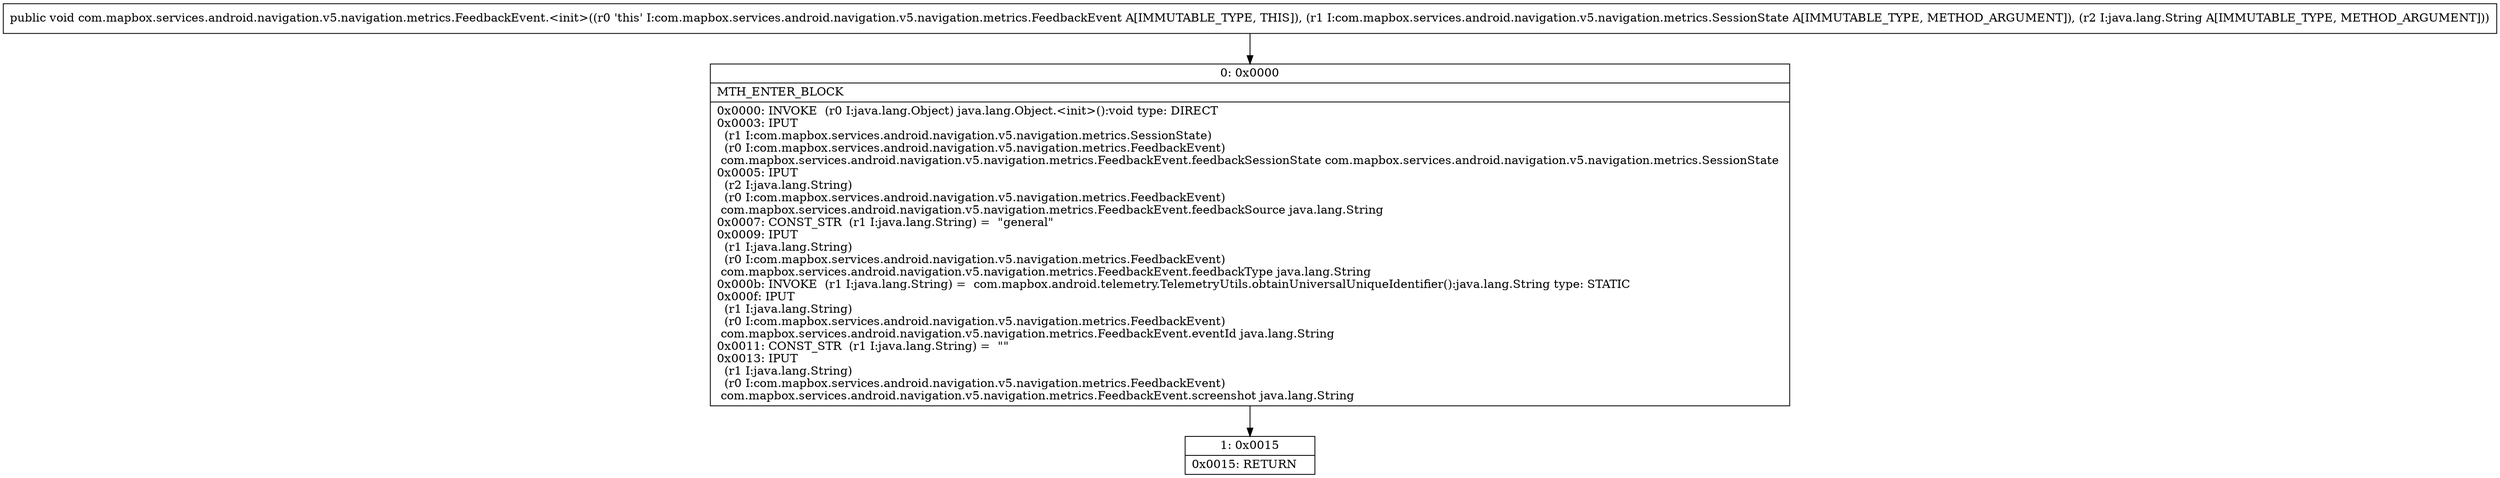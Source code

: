 digraph "CFG forcom.mapbox.services.android.navigation.v5.navigation.metrics.FeedbackEvent.\<init\>(Lcom\/mapbox\/services\/android\/navigation\/v5\/navigation\/metrics\/SessionState;Ljava\/lang\/String;)V" {
Node_0 [shape=record,label="{0\:\ 0x0000|MTH_ENTER_BLOCK\l|0x0000: INVOKE  (r0 I:java.lang.Object) java.lang.Object.\<init\>():void type: DIRECT \l0x0003: IPUT  \l  (r1 I:com.mapbox.services.android.navigation.v5.navigation.metrics.SessionState)\l  (r0 I:com.mapbox.services.android.navigation.v5.navigation.metrics.FeedbackEvent)\l com.mapbox.services.android.navigation.v5.navigation.metrics.FeedbackEvent.feedbackSessionState com.mapbox.services.android.navigation.v5.navigation.metrics.SessionState \l0x0005: IPUT  \l  (r2 I:java.lang.String)\l  (r0 I:com.mapbox.services.android.navigation.v5.navigation.metrics.FeedbackEvent)\l com.mapbox.services.android.navigation.v5.navigation.metrics.FeedbackEvent.feedbackSource java.lang.String \l0x0007: CONST_STR  (r1 I:java.lang.String) =  \"general\" \l0x0009: IPUT  \l  (r1 I:java.lang.String)\l  (r0 I:com.mapbox.services.android.navigation.v5.navigation.metrics.FeedbackEvent)\l com.mapbox.services.android.navigation.v5.navigation.metrics.FeedbackEvent.feedbackType java.lang.String \l0x000b: INVOKE  (r1 I:java.lang.String) =  com.mapbox.android.telemetry.TelemetryUtils.obtainUniversalUniqueIdentifier():java.lang.String type: STATIC \l0x000f: IPUT  \l  (r1 I:java.lang.String)\l  (r0 I:com.mapbox.services.android.navigation.v5.navigation.metrics.FeedbackEvent)\l com.mapbox.services.android.navigation.v5.navigation.metrics.FeedbackEvent.eventId java.lang.String \l0x0011: CONST_STR  (r1 I:java.lang.String) =  \"\" \l0x0013: IPUT  \l  (r1 I:java.lang.String)\l  (r0 I:com.mapbox.services.android.navigation.v5.navigation.metrics.FeedbackEvent)\l com.mapbox.services.android.navigation.v5.navigation.metrics.FeedbackEvent.screenshot java.lang.String \l}"];
Node_1 [shape=record,label="{1\:\ 0x0015|0x0015: RETURN   \l}"];
MethodNode[shape=record,label="{public void com.mapbox.services.android.navigation.v5.navigation.metrics.FeedbackEvent.\<init\>((r0 'this' I:com.mapbox.services.android.navigation.v5.navigation.metrics.FeedbackEvent A[IMMUTABLE_TYPE, THIS]), (r1 I:com.mapbox.services.android.navigation.v5.navigation.metrics.SessionState A[IMMUTABLE_TYPE, METHOD_ARGUMENT]), (r2 I:java.lang.String A[IMMUTABLE_TYPE, METHOD_ARGUMENT])) }"];
MethodNode -> Node_0;
Node_0 -> Node_1;
}

